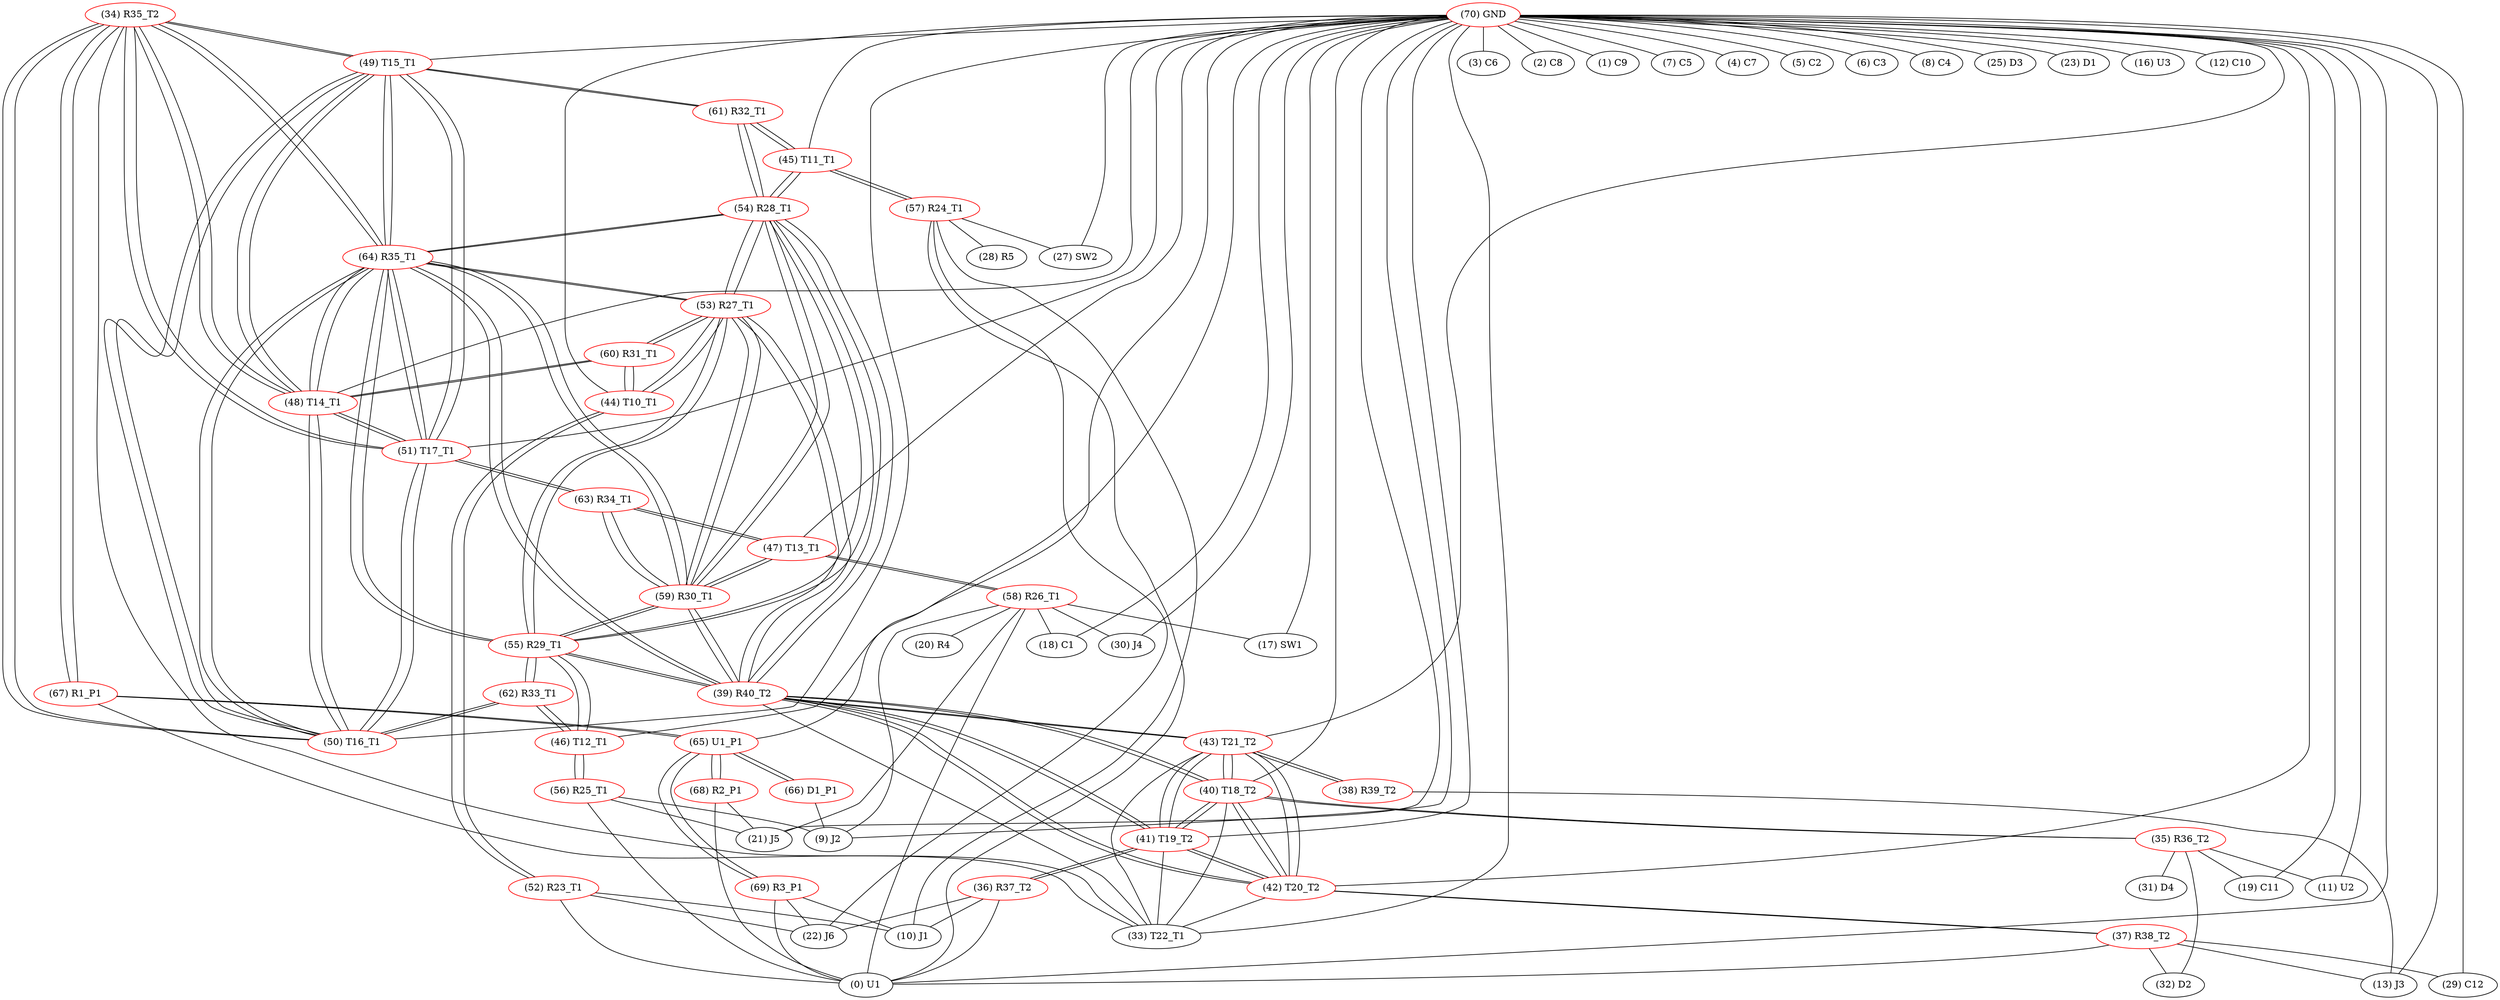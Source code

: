 graph {
	34 [label="(34) R35_T2" color=red]
	49 [label="(49) T15_T1"]
	50 [label="(50) T16_T1"]
	48 [label="(48) T14_T1"]
	51 [label="(51) T17_T1"]
	64 [label="(64) R35_T1"]
	67 [label="(67) R1_P1"]
	33 [label="(33) T22_T1"]
	35 [label="(35) R36_T2" color=red]
	19 [label="(19) C11"]
	32 [label="(32) D2"]
	31 [label="(31) D4"]
	11 [label="(11) U2"]
	40 [label="(40) T18_T2"]
	36 [label="(36) R37_T2" color=red]
	0 [label="(0) U1"]
	22 [label="(22) J6"]
	10 [label="(10) J1"]
	41 [label="(41) T19_T2"]
	37 [label="(37) R38_T2" color=red]
	0 [label="(0) U1"]
	13 [label="(13) J3"]
	32 [label="(32) D2"]
	29 [label="(29) C12"]
	42 [label="(42) T20_T2"]
	38 [label="(38) R39_T2" color=red]
	13 [label="(13) J3"]
	43 [label="(43) T21_T2"]
	39 [label="(39) R40_T2" color=red]
	41 [label="(41) T19_T2"]
	42 [label="(42) T20_T2"]
	43 [label="(43) T21_T2"]
	33 [label="(33) T22_T1"]
	40 [label="(40) T18_T2"]
	55 [label="(55) R29_T1"]
	54 [label="(54) R28_T1"]
	59 [label="(59) R30_T1"]
	53 [label="(53) R27_T1"]
	64 [label="(64) R35_T1"]
	40 [label="(40) T18_T2" color=red]
	41 [label="(41) T19_T2"]
	42 [label="(42) T20_T2"]
	43 [label="(43) T21_T2"]
	33 [label="(33) T22_T1"]
	39 [label="(39) R40_T2"]
	35 [label="(35) R36_T2"]
	41 [label="(41) T19_T2" color=red]
	42 [label="(42) T20_T2"]
	43 [label="(43) T21_T2"]
	33 [label="(33) T22_T1"]
	40 [label="(40) T18_T2"]
	39 [label="(39) R40_T2"]
	36 [label="(36) R37_T2"]
	42 [label="(42) T20_T2" color=red]
	41 [label="(41) T19_T2"]
	43 [label="(43) T21_T2"]
	33 [label="(33) T22_T1"]
	40 [label="(40) T18_T2"]
	39 [label="(39) R40_T2"]
	37 [label="(37) R38_T2"]
	43 [label="(43) T21_T2" color=red]
	41 [label="(41) T19_T2"]
	42 [label="(42) T20_T2"]
	33 [label="(33) T22_T1"]
	40 [label="(40) T18_T2"]
	39 [label="(39) R40_T2"]
	38 [label="(38) R39_T2"]
	44 [label="(44) T10_T1" color=red]
	52 [label="(52) R23_T1"]
	53 [label="(53) R27_T1"]
	60 [label="(60) R31_T1"]
	45 [label="(45) T11_T1" color=red]
	57 [label="(57) R24_T1"]
	61 [label="(61) R32_T1"]
	54 [label="(54) R28_T1"]
	46 [label="(46) T12_T1" color=red]
	62 [label="(62) R33_T1"]
	55 [label="(55) R29_T1"]
	56 [label="(56) R25_T1"]
	47 [label="(47) T13_T1" color=red]
	59 [label="(59) R30_T1"]
	63 [label="(63) R34_T1"]
	58 [label="(58) R26_T1"]
	48 [label="(48) T14_T1" color=red]
	49 [label="(49) T15_T1"]
	50 [label="(50) T16_T1"]
	51 [label="(51) T17_T1"]
	34 [label="(34) R35_T2"]
	64 [label="(64) R35_T1"]
	60 [label="(60) R31_T1"]
	49 [label="(49) T15_T1" color=red]
	50 [label="(50) T16_T1"]
	48 [label="(48) T14_T1"]
	51 [label="(51) T17_T1"]
	34 [label="(34) R35_T2"]
	64 [label="(64) R35_T1"]
	61 [label="(61) R32_T1"]
	50 [label="(50) T16_T1" color=red]
	49 [label="(49) T15_T1"]
	48 [label="(48) T14_T1"]
	51 [label="(51) T17_T1"]
	34 [label="(34) R35_T2"]
	64 [label="(64) R35_T1"]
	62 [label="(62) R33_T1"]
	51 [label="(51) T17_T1" color=red]
	49 [label="(49) T15_T1"]
	50 [label="(50) T16_T1"]
	48 [label="(48) T14_T1"]
	34 [label="(34) R35_T2"]
	64 [label="(64) R35_T1"]
	63 [label="(63) R34_T1"]
	52 [label="(52) R23_T1" color=red]
	0 [label="(0) U1"]
	10 [label="(10) J1"]
	22 [label="(22) J6"]
	44 [label="(44) T10_T1"]
	53 [label="(53) R27_T1" color=red]
	39 [label="(39) R40_T2"]
	55 [label="(55) R29_T1"]
	54 [label="(54) R28_T1"]
	59 [label="(59) R30_T1"]
	64 [label="(64) R35_T1"]
	44 [label="(44) T10_T1"]
	60 [label="(60) R31_T1"]
	54 [label="(54) R28_T1" color=red]
	39 [label="(39) R40_T2"]
	55 [label="(55) R29_T1"]
	59 [label="(59) R30_T1"]
	53 [label="(53) R27_T1"]
	64 [label="(64) R35_T1"]
	61 [label="(61) R32_T1"]
	45 [label="(45) T11_T1"]
	55 [label="(55) R29_T1" color=red]
	39 [label="(39) R40_T2"]
	54 [label="(54) R28_T1"]
	59 [label="(59) R30_T1"]
	53 [label="(53) R27_T1"]
	64 [label="(64) R35_T1"]
	62 [label="(62) R33_T1"]
	46 [label="(46) T12_T1"]
	56 [label="(56) R25_T1" color=red]
	21 [label="(21) J5"]
	0 [label="(0) U1"]
	9 [label="(9) J2"]
	46 [label="(46) T12_T1"]
	57 [label="(57) R24_T1" color=red]
	10 [label="(10) J1"]
	28 [label="(28) R5"]
	0 [label="(0) U1"]
	22 [label="(22) J6"]
	27 [label="(27) SW2"]
	45 [label="(45) T11_T1"]
	58 [label="(58) R26_T1" color=red]
	18 [label="(18) C1"]
	0 [label="(0) U1"]
	30 [label="(30) J4"]
	21 [label="(21) J5"]
	17 [label="(17) SW1"]
	20 [label="(20) R4"]
	9 [label="(9) J2"]
	47 [label="(47) T13_T1"]
	59 [label="(59) R30_T1" color=red]
	39 [label="(39) R40_T2"]
	55 [label="(55) R29_T1"]
	54 [label="(54) R28_T1"]
	53 [label="(53) R27_T1"]
	64 [label="(64) R35_T1"]
	63 [label="(63) R34_T1"]
	47 [label="(47) T13_T1"]
	60 [label="(60) R31_T1" color=red]
	53 [label="(53) R27_T1"]
	44 [label="(44) T10_T1"]
	48 [label="(48) T14_T1"]
	61 [label="(61) R32_T1" color=red]
	49 [label="(49) T15_T1"]
	45 [label="(45) T11_T1"]
	54 [label="(54) R28_T1"]
	62 [label="(62) R33_T1" color=red]
	50 [label="(50) T16_T1"]
	46 [label="(46) T12_T1"]
	55 [label="(55) R29_T1"]
	63 [label="(63) R34_T1" color=red]
	51 [label="(51) T17_T1"]
	59 [label="(59) R30_T1"]
	47 [label="(47) T13_T1"]
	64 [label="(64) R35_T1" color=red]
	49 [label="(49) T15_T1"]
	50 [label="(50) T16_T1"]
	48 [label="(48) T14_T1"]
	51 [label="(51) T17_T1"]
	34 [label="(34) R35_T2"]
	39 [label="(39) R40_T2"]
	55 [label="(55) R29_T1"]
	54 [label="(54) R28_T1"]
	59 [label="(59) R30_T1"]
	53 [label="(53) R27_T1"]
	65 [label="(65) U1_P1" color=red]
	66 [label="(66) D1_P1"]
	68 [label="(68) R2_P1"]
	69 [label="(69) R3_P1"]
	67 [label="(67) R1_P1"]
	66 [label="(66) D1_P1" color=red]
	9 [label="(9) J2"]
	65 [label="(65) U1_P1"]
	67 [label="(67) R1_P1" color=red]
	33 [label="(33) T22_T1"]
	34 [label="(34) R35_T2"]
	65 [label="(65) U1_P1"]
	68 [label="(68) R2_P1" color=red]
	21 [label="(21) J5"]
	0 [label="(0) U1"]
	65 [label="(65) U1_P1"]
	69 [label="(69) R3_P1" color=red]
	22 [label="(22) J6"]
	0 [label="(0) U1"]
	10 [label="(10) J1"]
	65 [label="(65) U1_P1"]
	70 [label="(70) GND" color=red]
	3 [label="(3) C6"]
	2 [label="(2) C8"]
	1 [label="(1) C9"]
	21 [label="(21) J5"]
	7 [label="(7) C5"]
	0 [label="(0) U1"]
	4 [label="(4) C7"]
	5 [label="(5) C2"]
	6 [label="(6) C3"]
	8 [label="(8) C4"]
	25 [label="(25) D3"]
	29 [label="(29) C12"]
	30 [label="(30) J4"]
	17 [label="(17) SW1"]
	18 [label="(18) C1"]
	19 [label="(19) C11"]
	9 [label="(9) J2"]
	27 [label="(27) SW2"]
	23 [label="(23) D1"]
	13 [label="(13) J3"]
	11 [label="(11) U2"]
	16 [label="(16) U3"]
	12 [label="(12) C10"]
	47 [label="(47) T13_T1"]
	40 [label="(40) T18_T2"]
	41 [label="(41) T19_T2"]
	46 [label="(46) T12_T1"]
	49 [label="(49) T15_T1"]
	48 [label="(48) T14_T1"]
	42 [label="(42) T20_T2"]
	43 [label="(43) T21_T2"]
	45 [label="(45) T11_T1"]
	44 [label="(44) T10_T1"]
	33 [label="(33) T22_T1"]
	50 [label="(50) T16_T1"]
	51 [label="(51) T17_T1"]
	65 [label="(65) U1_P1"]
	34 -- 49
	34 -- 50
	34 -- 48
	34 -- 51
	34 -- 64
	34 -- 67
	34 -- 33
	35 -- 19
	35 -- 32
	35 -- 31
	35 -- 11
	35 -- 40
	36 -- 0
	36 -- 22
	36 -- 10
	36 -- 41
	37 -- 0
	37 -- 13
	37 -- 32
	37 -- 29
	37 -- 42
	38 -- 13
	38 -- 43
	39 -- 41
	39 -- 42
	39 -- 43
	39 -- 33
	39 -- 40
	39 -- 55
	39 -- 54
	39 -- 59
	39 -- 53
	39 -- 64
	40 -- 41
	40 -- 42
	40 -- 43
	40 -- 33
	40 -- 39
	40 -- 35
	41 -- 42
	41 -- 43
	41 -- 33
	41 -- 40
	41 -- 39
	41 -- 36
	42 -- 41
	42 -- 43
	42 -- 33
	42 -- 40
	42 -- 39
	42 -- 37
	43 -- 41
	43 -- 42
	43 -- 33
	43 -- 40
	43 -- 39
	43 -- 38
	44 -- 52
	44 -- 53
	44 -- 60
	45 -- 57
	45 -- 61
	45 -- 54
	46 -- 62
	46 -- 55
	46 -- 56
	47 -- 59
	47 -- 63
	47 -- 58
	48 -- 49
	48 -- 50
	48 -- 51
	48 -- 34
	48 -- 64
	48 -- 60
	49 -- 50
	49 -- 48
	49 -- 51
	49 -- 34
	49 -- 64
	49 -- 61
	50 -- 49
	50 -- 48
	50 -- 51
	50 -- 34
	50 -- 64
	50 -- 62
	51 -- 49
	51 -- 50
	51 -- 48
	51 -- 34
	51 -- 64
	51 -- 63
	52 -- 0
	52 -- 10
	52 -- 22
	52 -- 44
	53 -- 39
	53 -- 55
	53 -- 54
	53 -- 59
	53 -- 64
	53 -- 44
	53 -- 60
	54 -- 39
	54 -- 55
	54 -- 59
	54 -- 53
	54 -- 64
	54 -- 61
	54 -- 45
	55 -- 39
	55 -- 54
	55 -- 59
	55 -- 53
	55 -- 64
	55 -- 62
	55 -- 46
	56 -- 21
	56 -- 0
	56 -- 9
	56 -- 46
	57 -- 10
	57 -- 28
	57 -- 0
	57 -- 22
	57 -- 27
	57 -- 45
	58 -- 18
	58 -- 0
	58 -- 30
	58 -- 21
	58 -- 17
	58 -- 20
	58 -- 9
	58 -- 47
	59 -- 39
	59 -- 55
	59 -- 54
	59 -- 53
	59 -- 64
	59 -- 63
	59 -- 47
	60 -- 53
	60 -- 44
	60 -- 48
	61 -- 49
	61 -- 45
	61 -- 54
	62 -- 50
	62 -- 46
	62 -- 55
	63 -- 51
	63 -- 59
	63 -- 47
	64 -- 49
	64 -- 50
	64 -- 48
	64 -- 51
	64 -- 34
	64 -- 39
	64 -- 55
	64 -- 54
	64 -- 59
	64 -- 53
	65 -- 66
	65 -- 68
	65 -- 69
	65 -- 67
	66 -- 9
	66 -- 65
	67 -- 33
	67 -- 34
	67 -- 65
	68 -- 21
	68 -- 0
	68 -- 65
	69 -- 22
	69 -- 0
	69 -- 10
	69 -- 65
	70 -- 3
	70 -- 2
	70 -- 1
	70 -- 21
	70 -- 7
	70 -- 0
	70 -- 4
	70 -- 5
	70 -- 6
	70 -- 8
	70 -- 25
	70 -- 29
	70 -- 30
	70 -- 17
	70 -- 18
	70 -- 19
	70 -- 9
	70 -- 27
	70 -- 23
	70 -- 13
	70 -- 11
	70 -- 16
	70 -- 12
	70 -- 47
	70 -- 40
	70 -- 41
	70 -- 46
	70 -- 49
	70 -- 48
	70 -- 42
	70 -- 43
	70 -- 45
	70 -- 44
	70 -- 33
	70 -- 50
	70 -- 51
	70 -- 65
}